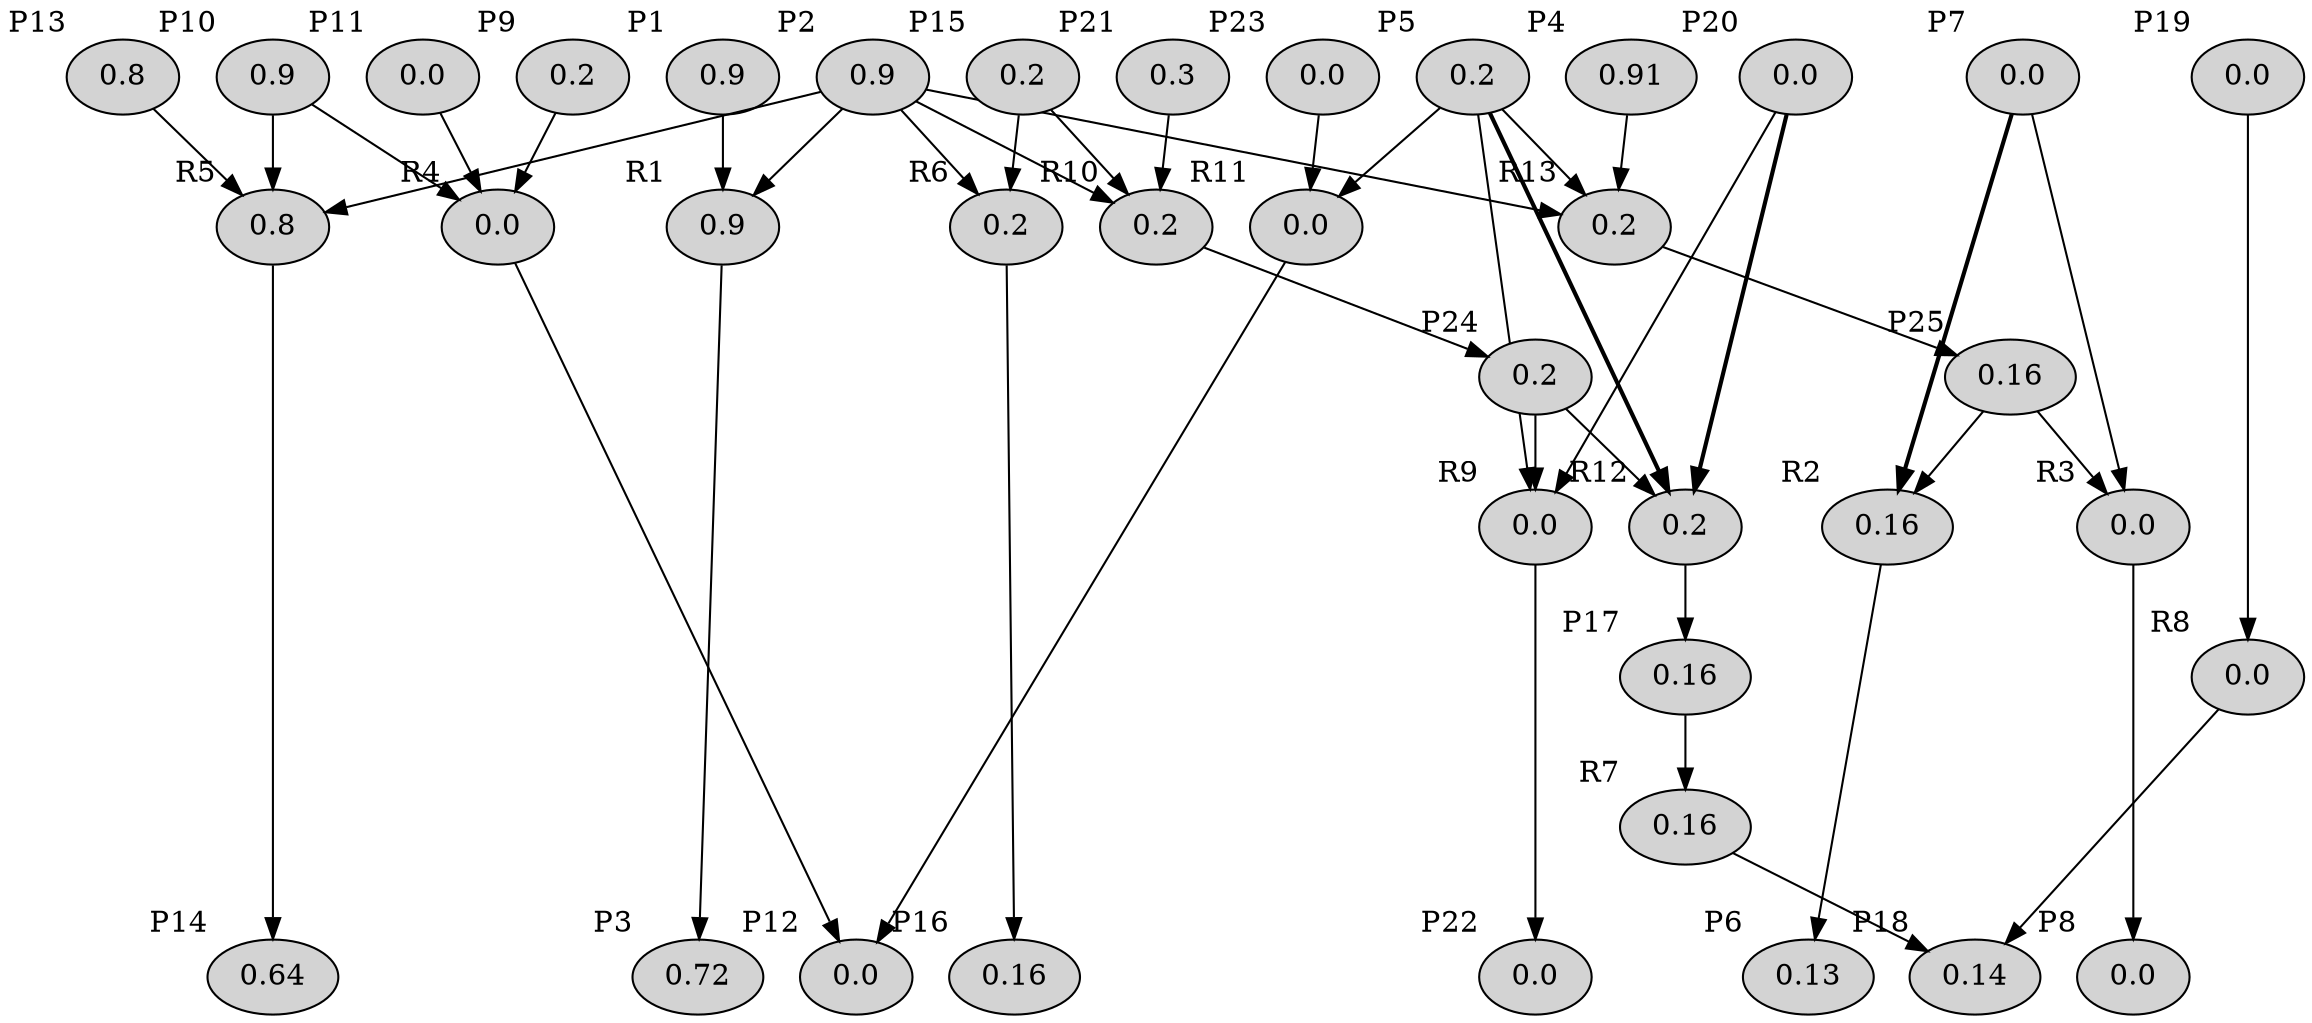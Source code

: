 strict digraph {
	graph [splines=line]
	1 [label=0.9 fillcolor=lightgray style=filled xlabel=P1]
	2 [label=0.9 fillcolor=lightgray style=filled xlabel=P2]
	3 [label=0.72 fillcolor=lightgray style=filled xlabel=P3]
	4 [label=0.91 fillcolor=lightgray style=filled xlabel=P4]
	5 [label=0.2 fillcolor=lightgray style=filled xlabel=P5]
	6 [label=0.13 fillcolor=lightgray style=filled xlabel=P6]
	7 [label=0.0 fillcolor=lightgray style=filled xlabel=P7]
	8 [label=0.0 fillcolor=lightgray style=filled xlabel=P8]
	9 [label=0.2 fillcolor=lightgray style=filled xlabel=P9]
	10 [label=0.9 fillcolor=lightgray style=filled xlabel=P10]
	11 [label=0.0 fillcolor=lightgray style=filled xlabel=P11]
	12 [label=0.0 fillcolor=lightgray style=filled xlabel=P12]
	13 [label=0.8 fillcolor=lightgray style=filled xlabel=P13]
	14 [label=0.64 fillcolor=lightgray style=filled xlabel=P14]
	15 [label=0.2 fillcolor=lightgray style=filled xlabel=P15]
	16 [label=0.16 fillcolor=lightgray style=filled xlabel=P16]
	17 [label=0.16 fillcolor=lightgray style=filled xlabel=P17]
	18 [label=0.14 fillcolor=lightgray style=filled xlabel=P18]
	19 [label=0.0 fillcolor=lightgray style=filled xlabel=P19]
	20 [label=0.0 fillcolor=lightgray style=filled xlabel=P20]
	21 [label=0.3 fillcolor=lightgray style=filled xlabel=P21]
	22 [label=0.0 fillcolor=lightgray style=filled xlabel=P22]
	23 [label=0.0 fillcolor=lightgray style=filled xlabel=P23]
	24 [label=0.2 fillcolor=lightgray style=filled xlabel=P24]
	25 [label=0.16 fillcolor=lightgray style=filled xlabel=P25]
	26 [label=0.9 fillcolor=lightgray style=filled xlabel=R1]
	27 [label=0.16 fillcolor=lightgray style=filled xlabel=R2]
	28 [label=0.0 fillcolor=lightgray style=filled xlabel=R3]
	29 [label=0.0 fillcolor=lightgray style=filled xlabel=R4]
	30 [label=0.8 fillcolor=lightgray style=filled xlabel=R5]
	31 [label=0.2 fillcolor=lightgray style=filled xlabel=R6]
	32 [label=0.16 fillcolor=lightgray style=filled xlabel=R7]
	33 [label=0.0 fillcolor=lightgray style=filled xlabel=R8]
	34 [label=0.0 fillcolor=lightgray style=filled xlabel=R9]
	35 [label=0.2 fillcolor=lightgray style=filled xlabel=R10]
	36 [label=0.0 fillcolor=lightgray style=filled xlabel=R11]
	37 [label=0.2 fillcolor=lightgray style=filled xlabel=R12]
	38 [label=0.2 fillcolor=lightgray style=filled xlabel=R13]
	1 -> 26
	26 -> 3
	26 -> 3
	2 -> 26
	2 -> 30
	2 -> 31
	2 -> 35
	2 -> 38
	25 -> 27
	25 -> 28
	27 -> 6
	27 -> 6
	7 -> 27 [penwidth=2]
	7 -> 28
	28 -> 8
	28 -> 8
	10 -> 29
	10 -> 30
	29 -> 12
	29 -> 12
	29 -> 12
	11 -> 29
	9 -> 29
	13 -> 30
	30 -> 14
	30 -> 14
	30 -> 14
	31 -> 16
	31 -> 16
	15 -> 31
	15 -> 35
	17 -> 32
	32 -> 18
	19 -> 33
	33 -> 18
	5 -> 34
	5 -> 36
	5 -> 37 [penwidth=2]
	5 -> 38
	34 -> 22
	34 -> 22
	34 -> 22
	24 -> 34
	24 -> 37
	20 -> 34
	20 -> 37 [penwidth=2]
	21 -> 35
	35 -> 24
	35 -> 24
	35 -> 24
	36 -> 12
	36 -> 12
	23 -> 36
	37 -> 17
	37 -> 17
	37 -> 17
	38 -> 25
	38 -> 25
	38 -> 25
	4 -> 38
	{
		rank=min
		1
		2
		7
		10
		11
		9
		13
		15
		19
		5
		20
		21
		23
		4
	}
	{
		rank=max
		3
		6
		8
		12
		14
		16
		18
		22
	}
}

